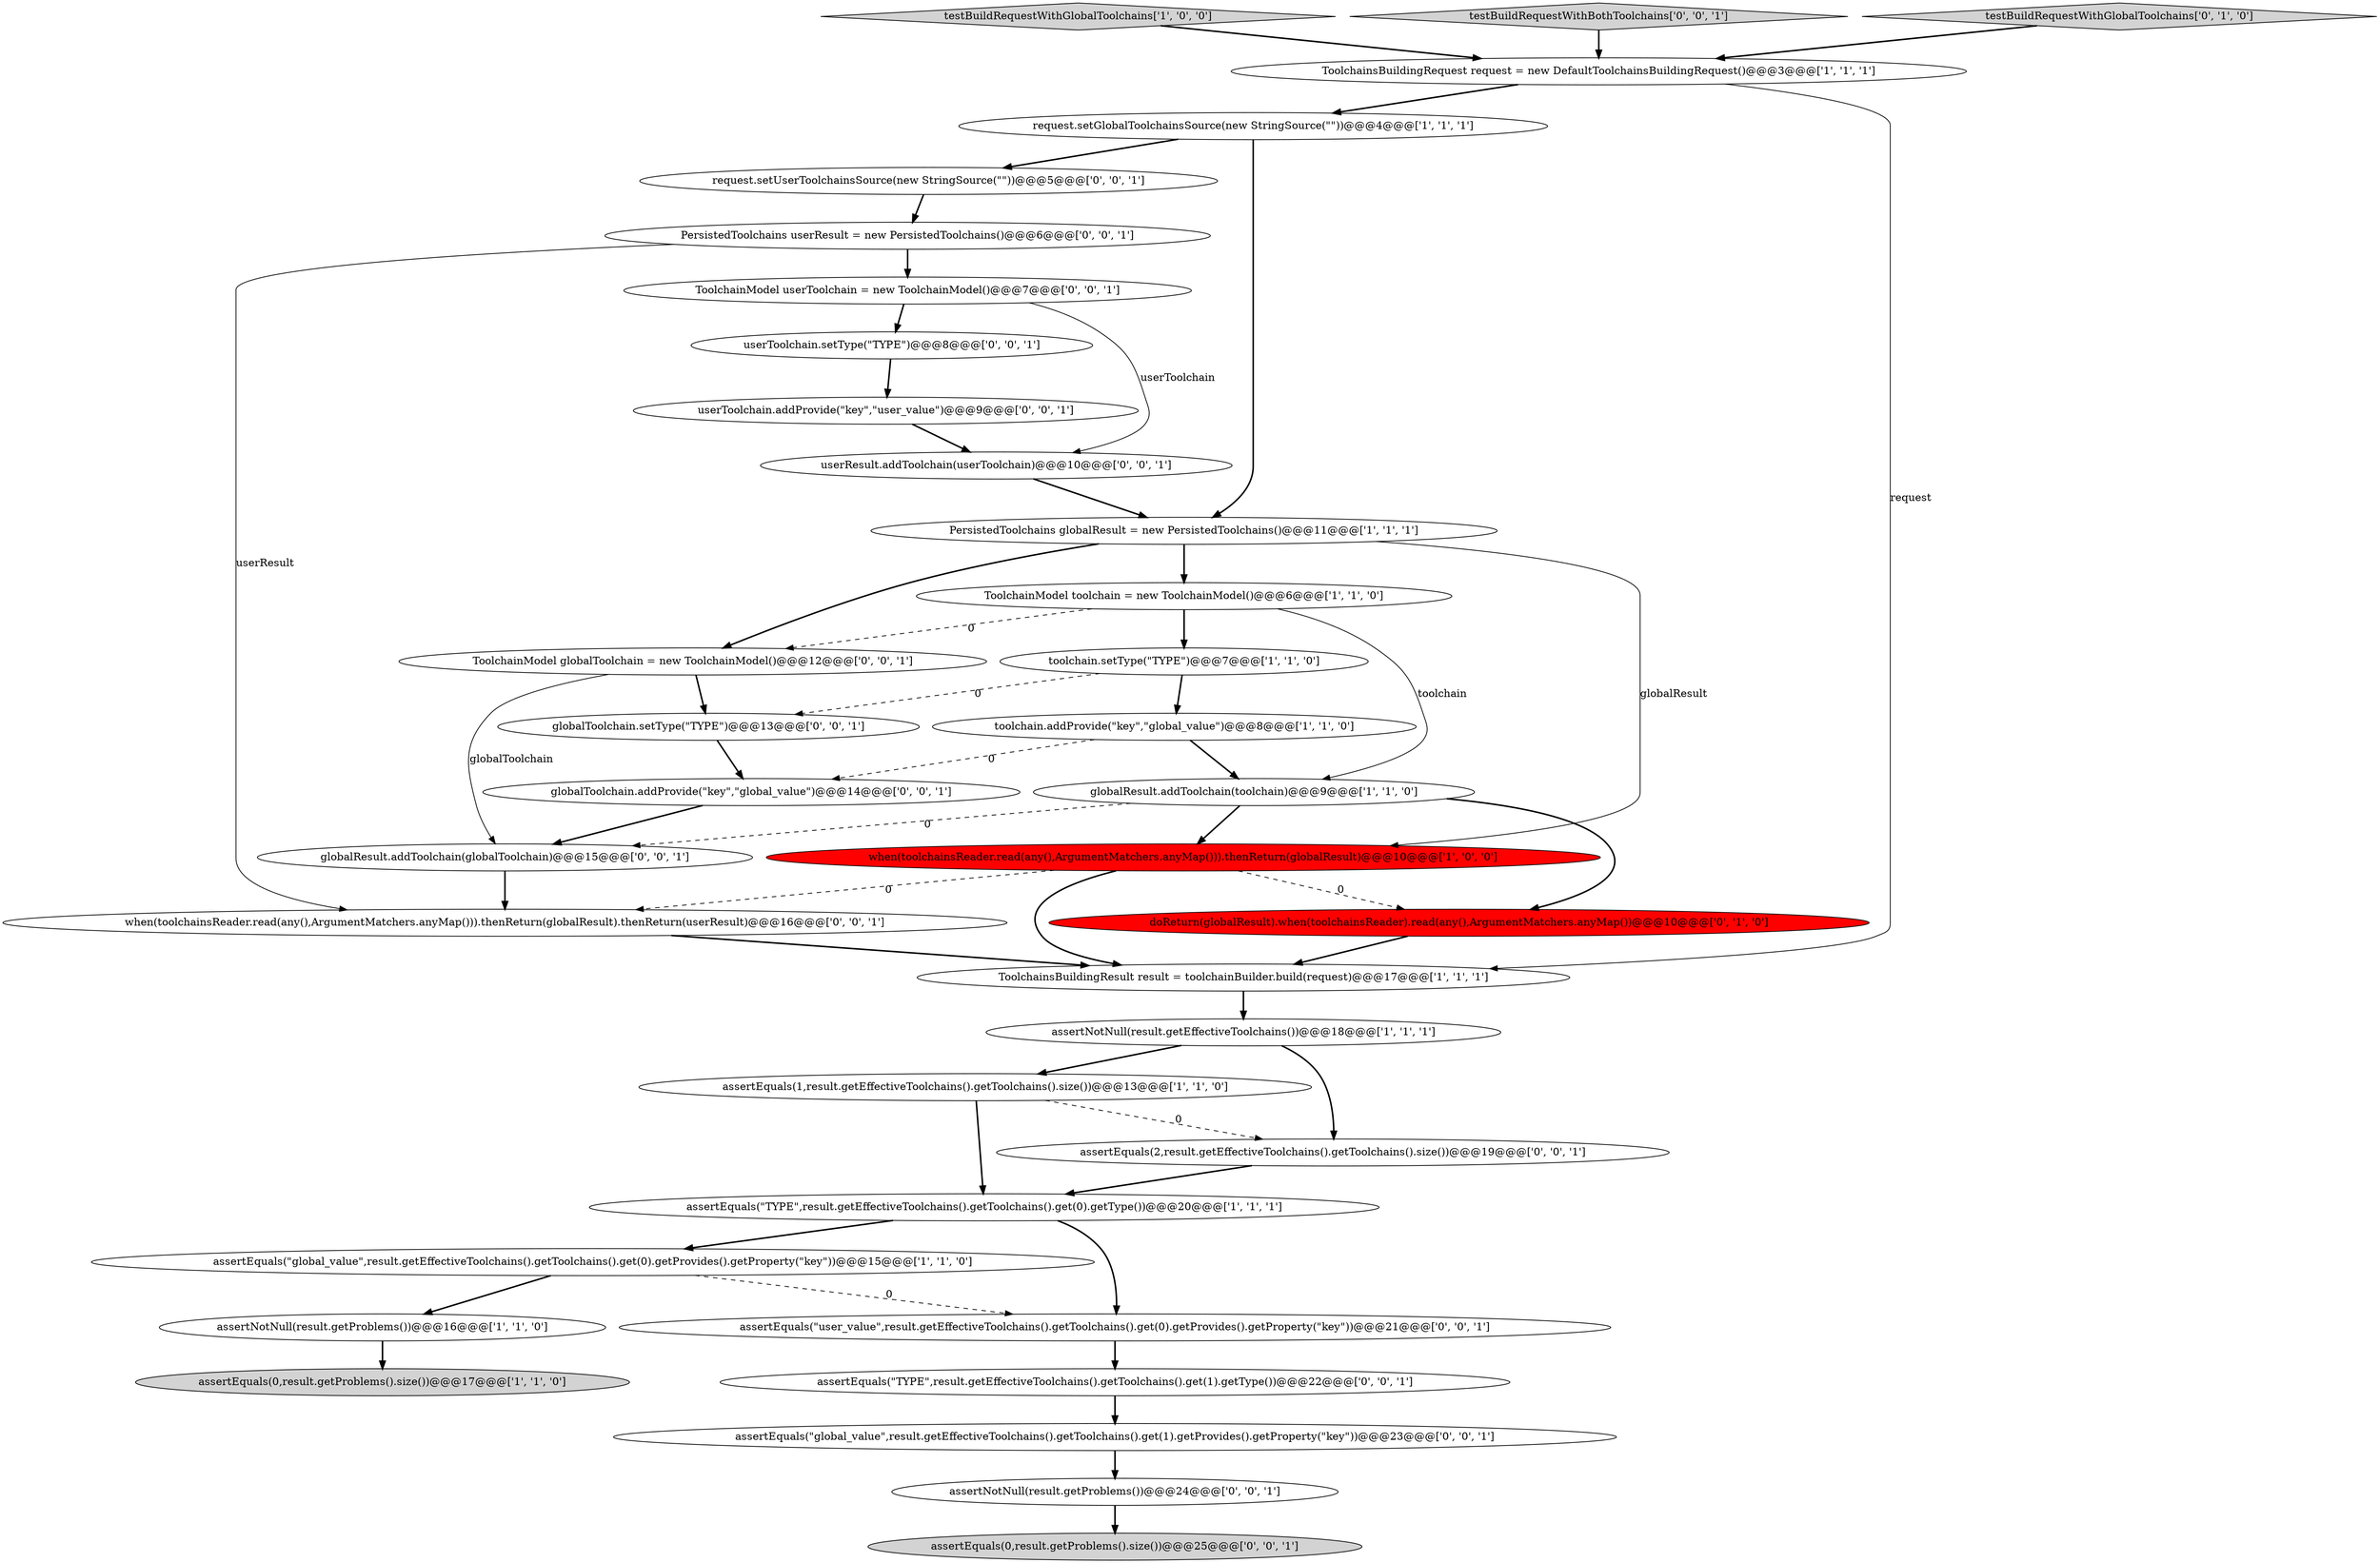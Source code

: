 digraph {
4 [style = filled, label = "assertNotNull(result.getEffectiveToolchains())@@@18@@@['1', '1', '1']", fillcolor = white, shape = ellipse image = "AAA0AAABBB1BBB"];
31 [style = filled, label = "request.setUserToolchainsSource(new StringSource(\"\"))@@@5@@@['0', '0', '1']", fillcolor = white, shape = ellipse image = "AAA0AAABBB3BBB"];
8 [style = filled, label = "assertEquals(0,result.getProblems().size())@@@17@@@['1', '1', '0']", fillcolor = lightgray, shape = ellipse image = "AAA0AAABBB1BBB"];
11 [style = filled, label = "toolchain.addProvide(\"key\",\"global_value\")@@@8@@@['1', '1', '0']", fillcolor = white, shape = ellipse image = "AAA0AAABBB1BBB"];
10 [style = filled, label = "testBuildRequestWithGlobalToolchains['1', '0', '0']", fillcolor = lightgray, shape = diamond image = "AAA0AAABBB1BBB"];
3 [style = filled, label = "when(toolchainsReader.read(any(),ArgumentMatchers.anyMap())).thenReturn(globalResult)@@@10@@@['1', '0', '0']", fillcolor = red, shape = ellipse image = "AAA1AAABBB1BBB"];
14 [style = filled, label = "assertEquals(\"global_value\",result.getEffectiveToolchains().getToolchains().get(0).getProvides().getProperty(\"key\"))@@@15@@@['1', '1', '0']", fillcolor = white, shape = ellipse image = "AAA0AAABBB1BBB"];
12 [style = filled, label = "assertNotNull(result.getProblems())@@@16@@@['1', '1', '0']", fillcolor = white, shape = ellipse image = "AAA0AAABBB1BBB"];
18 [style = filled, label = "testBuildRequestWithBothToolchains['0', '0', '1']", fillcolor = lightgray, shape = diamond image = "AAA0AAABBB3BBB"];
20 [style = filled, label = "assertEquals(\"global_value\",result.getEffectiveToolchains().getToolchains().get(1).getProvides().getProperty(\"key\"))@@@23@@@['0', '0', '1']", fillcolor = white, shape = ellipse image = "AAA0AAABBB3BBB"];
28 [style = filled, label = "PersistedToolchains userResult = new PersistedToolchains()@@@6@@@['0', '0', '1']", fillcolor = white, shape = ellipse image = "AAA0AAABBB3BBB"];
35 [style = filled, label = "assertEquals(\"TYPE\",result.getEffectiveToolchains().getToolchains().get(1).getType())@@@22@@@['0', '0', '1']", fillcolor = white, shape = ellipse image = "AAA0AAABBB3BBB"];
17 [style = filled, label = "testBuildRequestWithGlobalToolchains['0', '1', '0']", fillcolor = lightgray, shape = diamond image = "AAA0AAABBB2BBB"];
32 [style = filled, label = "assertEquals(\"user_value\",result.getEffectiveToolchains().getToolchains().get(0).getProvides().getProperty(\"key\"))@@@21@@@['0', '0', '1']", fillcolor = white, shape = ellipse image = "AAA0AAABBB3BBB"];
2 [style = filled, label = "globalResult.addToolchain(toolchain)@@@9@@@['1', '1', '0']", fillcolor = white, shape = ellipse image = "AAA0AAABBB1BBB"];
33 [style = filled, label = "globalToolchain.setType(\"TYPE\")@@@13@@@['0', '0', '1']", fillcolor = white, shape = ellipse image = "AAA0AAABBB3BBB"];
26 [style = filled, label = "ToolchainModel globalToolchain = new ToolchainModel()@@@12@@@['0', '0', '1']", fillcolor = white, shape = ellipse image = "AAA0AAABBB3BBB"];
34 [style = filled, label = "globalResult.addToolchain(globalToolchain)@@@15@@@['0', '0', '1']", fillcolor = white, shape = ellipse image = "AAA0AAABBB3BBB"];
30 [style = filled, label = "userResult.addToolchain(userToolchain)@@@10@@@['0', '0', '1']", fillcolor = white, shape = ellipse image = "AAA0AAABBB3BBB"];
15 [style = filled, label = "request.setGlobalToolchainsSource(new StringSource(\"\"))@@@4@@@['1', '1', '1']", fillcolor = white, shape = ellipse image = "AAA0AAABBB1BBB"];
0 [style = filled, label = "toolchain.setType(\"TYPE\")@@@7@@@['1', '1', '0']", fillcolor = white, shape = ellipse image = "AAA0AAABBB1BBB"];
13 [style = filled, label = "assertEquals(1,result.getEffectiveToolchains().getToolchains().size())@@@13@@@['1', '1', '0']", fillcolor = white, shape = ellipse image = "AAA0AAABBB1BBB"];
1 [style = filled, label = "ToolchainModel toolchain = new ToolchainModel()@@@6@@@['1', '1', '0']", fillcolor = white, shape = ellipse image = "AAA0AAABBB1BBB"];
25 [style = filled, label = "assertEquals(0,result.getProblems().size())@@@25@@@['0', '0', '1']", fillcolor = lightgray, shape = ellipse image = "AAA0AAABBB3BBB"];
24 [style = filled, label = "userToolchain.addProvide(\"key\",\"user_value\")@@@9@@@['0', '0', '1']", fillcolor = white, shape = ellipse image = "AAA0AAABBB3BBB"];
5 [style = filled, label = "assertEquals(\"TYPE\",result.getEffectiveToolchains().getToolchains().get(0).getType())@@@20@@@['1', '1', '1']", fillcolor = white, shape = ellipse image = "AAA0AAABBB1BBB"];
29 [style = filled, label = "globalToolchain.addProvide(\"key\",\"global_value\")@@@14@@@['0', '0', '1']", fillcolor = white, shape = ellipse image = "AAA0AAABBB3BBB"];
9 [style = filled, label = "ToolchainsBuildingResult result = toolchainBuilder.build(request)@@@17@@@['1', '1', '1']", fillcolor = white, shape = ellipse image = "AAA0AAABBB1BBB"];
22 [style = filled, label = "assertEquals(2,result.getEffectiveToolchains().getToolchains().size())@@@19@@@['0', '0', '1']", fillcolor = white, shape = ellipse image = "AAA0AAABBB3BBB"];
6 [style = filled, label = "ToolchainsBuildingRequest request = new DefaultToolchainsBuildingRequest()@@@3@@@['1', '1', '1']", fillcolor = white, shape = ellipse image = "AAA0AAABBB1BBB"];
7 [style = filled, label = "PersistedToolchains globalResult = new PersistedToolchains()@@@11@@@['1', '1', '1']", fillcolor = white, shape = ellipse image = "AAA0AAABBB1BBB"];
16 [style = filled, label = "doReturn(globalResult).when(toolchainsReader).read(any(),ArgumentMatchers.anyMap())@@@10@@@['0', '1', '0']", fillcolor = red, shape = ellipse image = "AAA1AAABBB2BBB"];
19 [style = filled, label = "when(toolchainsReader.read(any(),ArgumentMatchers.anyMap())).thenReturn(globalResult).thenReturn(userResult)@@@16@@@['0', '0', '1']", fillcolor = white, shape = ellipse image = "AAA0AAABBB3BBB"];
23 [style = filled, label = "userToolchain.setType(\"TYPE\")@@@8@@@['0', '0', '1']", fillcolor = white, shape = ellipse image = "AAA0AAABBB3BBB"];
21 [style = filled, label = "ToolchainModel userToolchain = new ToolchainModel()@@@7@@@['0', '0', '1']", fillcolor = white, shape = ellipse image = "AAA0AAABBB3BBB"];
27 [style = filled, label = "assertNotNull(result.getProblems())@@@24@@@['0', '0', '1']", fillcolor = white, shape = ellipse image = "AAA0AAABBB3BBB"];
32->35 [style = bold, label=""];
7->1 [style = bold, label=""];
15->7 [style = bold, label=""];
34->19 [style = bold, label=""];
17->6 [style = bold, label=""];
35->20 [style = bold, label=""];
1->26 [style = dashed, label="0"];
9->4 [style = bold, label=""];
2->3 [style = bold, label=""];
4->13 [style = bold, label=""];
11->29 [style = dashed, label="0"];
0->11 [style = bold, label=""];
1->0 [style = bold, label=""];
7->3 [style = solid, label="globalResult"];
5->14 [style = bold, label=""];
29->34 [style = bold, label=""];
28->19 [style = solid, label="userResult"];
10->6 [style = bold, label=""];
22->5 [style = bold, label=""];
11->2 [style = bold, label=""];
6->15 [style = bold, label=""];
24->30 [style = bold, label=""];
20->27 [style = bold, label=""];
7->26 [style = bold, label=""];
33->29 [style = bold, label=""];
3->19 [style = dashed, label="0"];
3->9 [style = bold, label=""];
5->32 [style = bold, label=""];
1->2 [style = solid, label="toolchain"];
23->24 [style = bold, label=""];
28->21 [style = bold, label=""];
14->32 [style = dashed, label="0"];
19->9 [style = bold, label=""];
15->31 [style = bold, label=""];
18->6 [style = bold, label=""];
12->8 [style = bold, label=""];
30->7 [style = bold, label=""];
21->30 [style = solid, label="userToolchain"];
26->34 [style = solid, label="globalToolchain"];
14->12 [style = bold, label=""];
0->33 [style = dashed, label="0"];
2->34 [style = dashed, label="0"];
13->5 [style = bold, label=""];
31->28 [style = bold, label=""];
6->9 [style = solid, label="request"];
26->33 [style = bold, label=""];
13->22 [style = dashed, label="0"];
4->22 [style = bold, label=""];
27->25 [style = bold, label=""];
16->9 [style = bold, label=""];
3->16 [style = dashed, label="0"];
21->23 [style = bold, label=""];
2->16 [style = bold, label=""];
}
